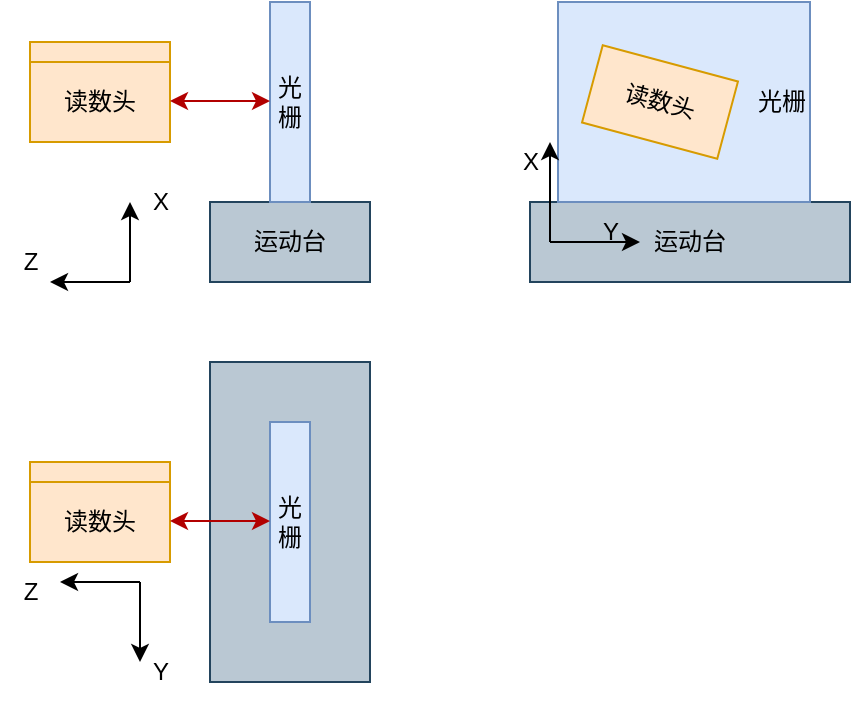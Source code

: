 <mxfile version="20.2.4" type="device"><diagram id="9w0bMpPGvY-GQ7Rvp2cL" name="第 1 页"><mxGraphModel dx="1360" dy="746" grid="1" gridSize="10" guides="1" tooltips="1" connect="1" arrows="1" fold="1" page="0" pageScale="1" pageWidth="827" pageHeight="1169" background="#ffffff" math="0" shadow="0"><root><mxCell id="0"/><mxCell id="1" parent="0"/><mxCell id="Jv-0-kbjX6q73_waXhUL-1" value="运动台" style="rounded=0;whiteSpace=wrap;html=1;fillColor=#bac8d3;strokeColor=#23445d;" vertex="1" parent="1"><mxGeometry x="240" y="320" width="80" height="40" as="geometry"/></mxCell><mxCell id="Jv-0-kbjX6q73_waXhUL-2" value="光栅" style="rounded=0;whiteSpace=wrap;html=1;fillColor=#dae8fc;strokeColor=#6c8ebf;" vertex="1" parent="1"><mxGeometry x="270" y="220" width="20" height="100" as="geometry"/></mxCell><mxCell id="Jv-0-kbjX6q73_waXhUL-3" value="读数头" style="rounded=0;whiteSpace=wrap;html=1;rotation=0;fillColor=#ffe6cc;strokeColor=#d79b00;" vertex="1" parent="1"><mxGeometry x="150" y="250" width="70" height="40" as="geometry"/></mxCell><mxCell id="Jv-0-kbjX6q73_waXhUL-13" value="X" style="text;html=1;align=center;verticalAlign=middle;resizable=0;points=[];autosize=1;strokeColor=none;fillColor=none;" vertex="1" parent="1"><mxGeometry x="200" y="305" width="30" height="30" as="geometry"/></mxCell><mxCell id="Jv-0-kbjX6q73_waXhUL-14" value="Z" style="text;html=1;align=center;verticalAlign=middle;resizable=0;points=[];autosize=1;strokeColor=none;fillColor=none;" vertex="1" parent="1"><mxGeometry x="135" y="335" width="30" height="30" as="geometry"/></mxCell><mxCell id="Jv-0-kbjX6q73_waXhUL-15" value="运动台" style="rounded=0;whiteSpace=wrap;html=1;fillColor=#bac8d3;strokeColor=#23445d;" vertex="1" parent="1"><mxGeometry x="400" y="320" width="160" height="40" as="geometry"/></mxCell><mxCell id="Jv-0-kbjX6q73_waXhUL-18" value="光栅" style="rounded=0;whiteSpace=wrap;html=1;fillColor=#dae8fc;strokeColor=#6c8ebf;align=right;" vertex="1" parent="1"><mxGeometry x="414" y="220" width="126" height="100" as="geometry"/></mxCell><mxCell id="Jv-0-kbjX6q73_waXhUL-19" value="读数头" style="rounded=0;whiteSpace=wrap;html=1;rotation=15;fillColor=#ffe6cc;strokeColor=#d79b00;" vertex="1" parent="1"><mxGeometry x="430" y="250" width="70" height="40" as="geometry"/></mxCell><mxCell id="Jv-0-kbjX6q73_waXhUL-21" value="&lt;div style=&quot;&quot;&gt;&lt;br&gt;&lt;/div&gt;" style="rounded=0;whiteSpace=wrap;html=1;fillColor=#bac8d3;strokeColor=#23445d;align=center;" vertex="1" parent="1"><mxGeometry x="240" y="400" width="80" height="160" as="geometry"/></mxCell><mxCell id="Jv-0-kbjX6q73_waXhUL-22" value="光栅" style="rounded=0;whiteSpace=wrap;html=1;fillColor=#dae8fc;strokeColor=#6c8ebf;" vertex="1" parent="1"><mxGeometry x="270" y="430" width="20" height="100" as="geometry"/></mxCell><mxCell id="Jv-0-kbjX6q73_waXhUL-23" value="读数头" style="rounded=0;whiteSpace=wrap;html=1;rotation=0;fillColor=#ffe6cc;strokeColor=#d79b00;" vertex="1" parent="1"><mxGeometry x="150" y="460" width="70" height="40" as="geometry"/></mxCell><mxCell id="Jv-0-kbjX6q73_waXhUL-29" value="Z" style="text;html=1;align=center;verticalAlign=middle;resizable=0;points=[];autosize=1;strokeColor=none;fillColor=none;" vertex="1" parent="1"><mxGeometry x="135" y="500" width="30" height="30" as="geometry"/></mxCell><mxCell id="Jv-0-kbjX6q73_waXhUL-30" value="" style="endArrow=classic;html=1;rounded=0;" edge="1" parent="1"><mxGeometry width="50" height="50" relative="1" as="geometry"><mxPoint x="410" y="340" as="sourcePoint"/><mxPoint x="410" y="290" as="targetPoint"/></mxGeometry></mxCell><mxCell id="Jv-0-kbjX6q73_waXhUL-31" value="" style="endArrow=classic;html=1;rounded=0;" edge="1" parent="1"><mxGeometry width="50" height="50" relative="1" as="geometry"><mxPoint x="410" y="340" as="sourcePoint"/><mxPoint x="455" y="340" as="targetPoint"/></mxGeometry></mxCell><mxCell id="Jv-0-kbjX6q73_waXhUL-34" value="X" style="text;html=1;align=center;verticalAlign=middle;resizable=0;points=[];autosize=1;strokeColor=none;fillColor=none;" vertex="1" parent="1"><mxGeometry x="385" y="285" width="30" height="30" as="geometry"/></mxCell><mxCell id="Jv-0-kbjX6q73_waXhUL-35" value="Y" style="text;html=1;align=center;verticalAlign=middle;resizable=0;points=[];autosize=1;strokeColor=none;fillColor=none;" vertex="1" parent="1"><mxGeometry x="425" y="320" width="30" height="30" as="geometry"/></mxCell><mxCell id="Jv-0-kbjX6q73_waXhUL-41" value="" style="group" vertex="1" connectable="0" parent="1"><mxGeometry x="165" y="510" width="50" height="60" as="geometry"/></mxCell><mxCell id="Jv-0-kbjX6q73_waXhUL-27" value="" style="endArrow=classic;html=1;rounded=0;" edge="1" parent="Jv-0-kbjX6q73_waXhUL-41"><mxGeometry width="50" height="50" relative="1" as="geometry"><mxPoint x="40" as="sourcePoint"/><mxPoint as="targetPoint"/></mxGeometry></mxCell><mxCell id="Jv-0-kbjX6q73_waXhUL-36" value="" style="endArrow=classic;html=1;rounded=0;" edge="1" parent="Jv-0-kbjX6q73_waXhUL-41"><mxGeometry width="50" height="50" relative="1" as="geometry"><mxPoint x="40" as="sourcePoint"/><mxPoint x="40" y="40" as="targetPoint"/></mxGeometry></mxCell><mxCell id="Jv-0-kbjX6q73_waXhUL-42" value="Y" style="text;html=1;align=center;verticalAlign=middle;resizable=0;points=[];autosize=1;strokeColor=none;fillColor=none;" vertex="1" parent="Jv-0-kbjX6q73_waXhUL-41"><mxGeometry x="35" y="30" width="30" height="30" as="geometry"/></mxCell><mxCell id="Jv-0-kbjX6q73_waXhUL-7" value="" style="endArrow=classic;html=1;rounded=0;" edge="1" parent="1"><mxGeometry width="50" height="50" relative="1" as="geometry"><mxPoint x="200" y="360" as="sourcePoint"/><mxPoint x="200" y="320" as="targetPoint"/></mxGeometry></mxCell><mxCell id="Jv-0-kbjX6q73_waXhUL-8" value="" style="endArrow=classic;html=1;rounded=0;" edge="1" parent="1"><mxGeometry width="50" height="50" relative="1" as="geometry"><mxPoint x="200" y="360" as="sourcePoint"/><mxPoint x="160" y="360" as="targetPoint"/></mxGeometry></mxCell><mxCell id="Jv-0-kbjX6q73_waXhUL-44" value="" style="endArrow=classic;startArrow=classic;html=1;rounded=0;exitX=1;exitY=0.5;exitDx=0;exitDy=0;fillColor=#e51400;strokeColor=#B20000;" edge="1" parent="1"><mxGeometry width="50" height="50" relative="1" as="geometry"><mxPoint x="220" y="269.5" as="sourcePoint"/><mxPoint x="270" y="269.5" as="targetPoint"/></mxGeometry></mxCell><mxCell id="Jv-0-kbjX6q73_waXhUL-49" value="" style="rounded=0;whiteSpace=wrap;html=1;fillColor=#ffe6cc;strokeColor=#d79b00;" vertex="1" parent="1"><mxGeometry x="150" y="240" width="70" height="10" as="geometry"/></mxCell><mxCell id="Jv-0-kbjX6q73_waXhUL-50" value="" style="endArrow=classic;startArrow=classic;html=1;rounded=0;exitX=1;exitY=0.5;exitDx=0;exitDy=0;fillColor=#e51400;strokeColor=#B20000;" edge="1" parent="1"><mxGeometry width="50" height="50" relative="1" as="geometry"><mxPoint x="220" y="479.5" as="sourcePoint"/><mxPoint x="270" y="479.5" as="targetPoint"/></mxGeometry></mxCell><mxCell id="Jv-0-kbjX6q73_waXhUL-51" value="" style="rounded=0;whiteSpace=wrap;html=1;fillColor=#ffe6cc;strokeColor=#d79b00;" vertex="1" parent="1"><mxGeometry x="150" y="450" width="70" height="10" as="geometry"/></mxCell></root></mxGraphModel></diagram></mxfile>